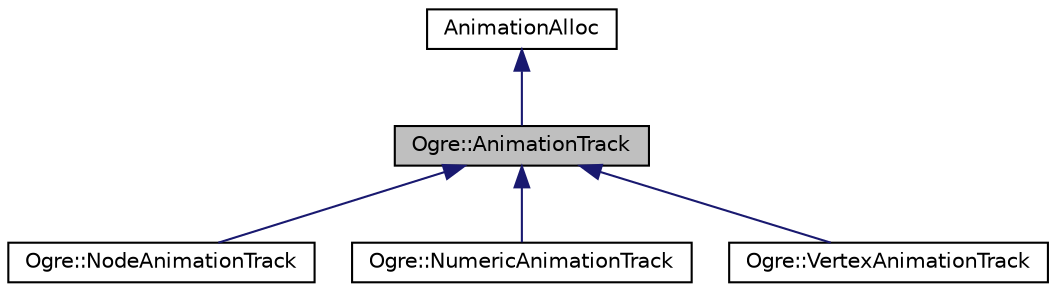 digraph "Ogre::AnimationTrack"
{
  bgcolor="transparent";
  edge [fontname="Helvetica",fontsize="10",labelfontname="Helvetica",labelfontsize="10"];
  node [fontname="Helvetica",fontsize="10",shape=record];
  Node0 [label="Ogre::AnimationTrack",height=0.2,width=0.4,color="black", fillcolor="grey75", style="filled", fontcolor="black"];
  Node1 -> Node0 [dir="back",color="midnightblue",fontsize="10",style="solid",fontname="Helvetica"];
  Node1 [label="AnimationAlloc",height=0.2,width=0.4,color="black",URL="$class_ogre_1_1_allocated_object.html"];
  Node0 -> Node2 [dir="back",color="midnightblue",fontsize="10",style="solid",fontname="Helvetica"];
  Node2 [label="Ogre::NodeAnimationTrack",height=0.2,width=0.4,color="black",URL="$class_ogre_1_1_node_animation_track.html",tooltip="Specialised AnimationTrack for dealing with node transforms. "];
  Node0 -> Node3 [dir="back",color="midnightblue",fontsize="10",style="solid",fontname="Helvetica"];
  Node3 [label="Ogre::NumericAnimationTrack",height=0.2,width=0.4,color="black",URL="$class_ogre_1_1_numeric_animation_track.html",tooltip="Specialised AnimationTrack for dealing with generic animable values. "];
  Node0 -> Node4 [dir="back",color="midnightblue",fontsize="10",style="solid",fontname="Helvetica"];
  Node4 [label="Ogre::VertexAnimationTrack",height=0.2,width=0.4,color="black",URL="$class_ogre_1_1_vertex_animation_track.html",tooltip="Specialised AnimationTrack for dealing with changing vertex position information. ..."];
}
